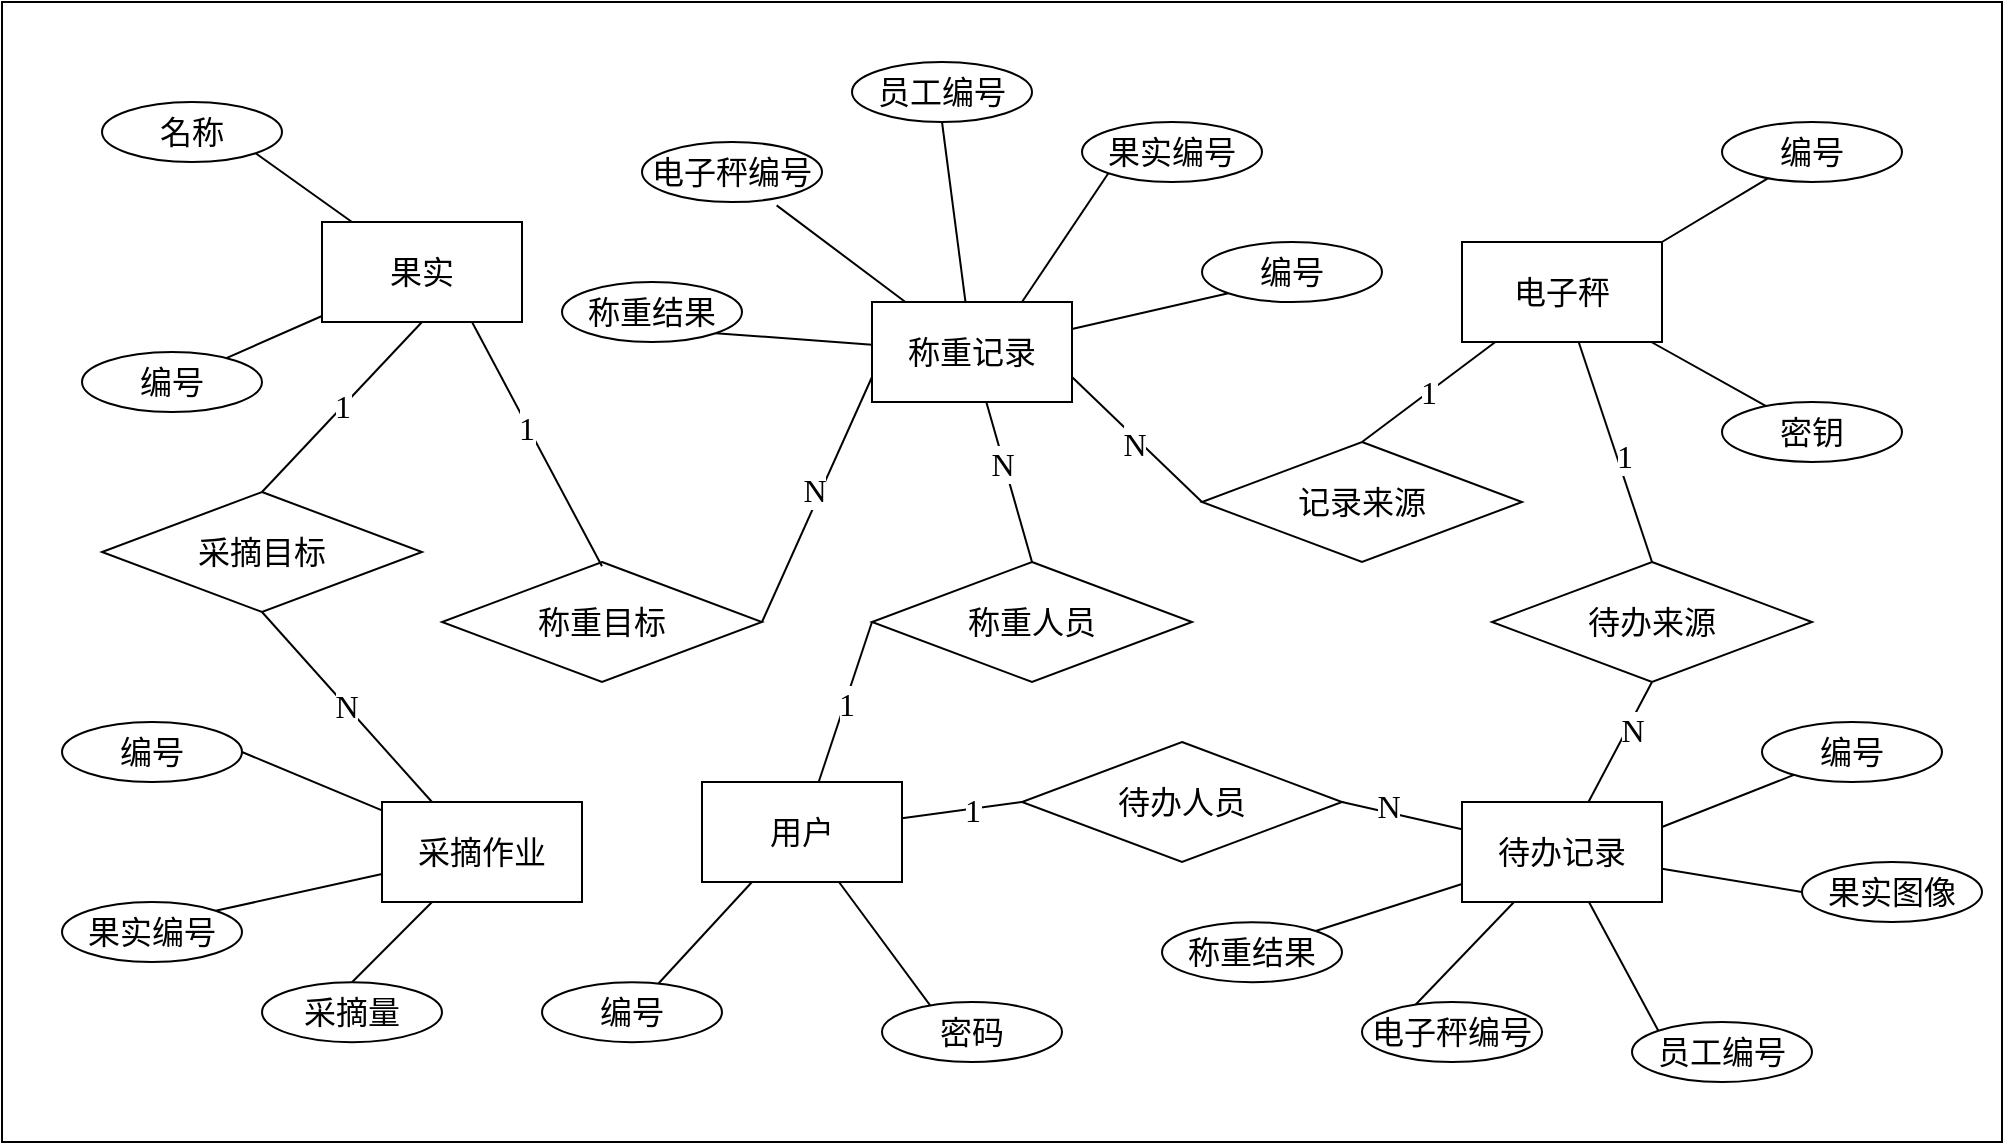 <mxfile>
    <diagram id="hqitrBEsFxFD-rjdB9nJ" name="Page-1">
        <mxGraphModel dx="2132" dy="1258" grid="1" gridSize="10" guides="1" tooltips="1" connect="1" arrows="1" fold="1" page="1" pageScale="1" pageWidth="850" pageHeight="1100" math="0" shadow="0">
            <root>
                <mxCell id="0"/>
                <mxCell id="1" parent="0"/>
                <mxCell id="207" value="" style="rounded=0;whiteSpace=wrap;html=1;" vertex="1" parent="1">
                    <mxGeometry x="-10" y="20" width="1000" height="570" as="geometry"/>
                </mxCell>
                <mxCell id="13" style="edgeStyle=none;html=1;strokeColor=default;endArrow=none;endFill=0;fontSize=16;fontFamily=Songti SC;" parent="1" source="4" target="11" edge="1">
                    <mxGeometry relative="1" as="geometry"/>
                </mxCell>
                <mxCell id="150" style="edgeStyle=none;html=1;entryX=1;entryY=1;entryDx=0;entryDy=0;endArrow=none;endFill=0;fontFamily=Songti SC;fontSize=16;" parent="1" source="4" target="12" edge="1">
                    <mxGeometry relative="1" as="geometry"/>
                </mxCell>
                <mxCell id="4" value="果实" style="whiteSpace=wrap;html=1;align=center;fontSize=16;fontFamily=Songti SC;" parent="1" vertex="1">
                    <mxGeometry x="150" y="130" width="100" height="50" as="geometry"/>
                </mxCell>
                <mxCell id="97" style="edgeStyle=none;html=1;entryX=1;entryY=0.5;entryDx=0;entryDy=0;endArrow=none;endFill=0;fontSize=16;fontFamily=Songti SC;" parent="1" source="5" target="88" edge="1">
                    <mxGeometry relative="1" as="geometry"/>
                </mxCell>
                <mxCell id="98" style="edgeStyle=none;html=1;entryX=1;entryY=0;entryDx=0;entryDy=0;endArrow=none;endFill=0;fontSize=16;fontFamily=Songti SC;" parent="1" source="5" target="93" edge="1">
                    <mxGeometry relative="1" as="geometry"/>
                </mxCell>
                <mxCell id="101" style="edgeStyle=none;html=1;entryX=0.5;entryY=0;entryDx=0;entryDy=0;endArrow=none;endFill=0;fontSize=16;fontFamily=Songti SC;" parent="1" source="5" target="96" edge="1">
                    <mxGeometry relative="1" as="geometry"/>
                </mxCell>
                <mxCell id="5" value="采摘作业" style="whiteSpace=wrap;html=1;align=center;fontSize=16;fontFamily=Songti SC;" parent="1" vertex="1">
                    <mxGeometry x="180" y="420" width="100" height="50" as="geometry"/>
                </mxCell>
                <mxCell id="60" value="1" style="edgeStyle=none;html=1;entryX=0.5;entryY=1;entryDx=0;entryDy=0;strokeColor=default;endArrow=none;endFill=0;fontSize=16;fontFamily=Songti SC;exitX=0.5;exitY=0;exitDx=0;exitDy=0;" parent="1" source="6" target="4" edge="1">
                    <mxGeometry relative="1" as="geometry"/>
                </mxCell>
                <mxCell id="61" value="N" style="edgeStyle=none;html=1;strokeColor=default;endArrow=none;endFill=0;fontSize=16;fontFamily=Songti SC;entryX=0.25;entryY=0;entryDx=0;entryDy=0;exitX=0.5;exitY=1;exitDx=0;exitDy=0;" parent="1" source="6" target="5" edge="1">
                    <mxGeometry relative="1" as="geometry">
                        <mxPoint x="240" y="430" as="targetPoint"/>
                    </mxGeometry>
                </mxCell>
                <mxCell id="6" value="采摘目标" style="shape=rhombus;perimeter=rhombusPerimeter;whiteSpace=wrap;html=1;align=center;fontSize=16;fontFamily=Songti SC;" parent="1" vertex="1">
                    <mxGeometry x="40" y="265" width="160" height="60" as="geometry"/>
                </mxCell>
                <mxCell id="15" style="edgeStyle=none;html=1;strokeColor=none;endArrow=none;endFill=0;fontSize=16;fontFamily=Songti SC;" parent="1" edge="1">
                    <mxGeometry relative="1" as="geometry">
                        <mxPoint x="250" y="370" as="targetPoint"/>
                        <mxPoint x="190" y="362" as="sourcePoint"/>
                    </mxGeometry>
                </mxCell>
                <mxCell id="11" value="编号" style="ellipse;whiteSpace=wrap;html=1;align=center;fontSize=16;fontFamily=Songti SC;" parent="1" vertex="1">
                    <mxGeometry x="30" y="195" width="90" height="30" as="geometry"/>
                </mxCell>
                <mxCell id="12" value="名称" style="ellipse;whiteSpace=wrap;html=1;align=center;fontSize=16;fontFamily=Songti SC;" parent="1" vertex="1">
                    <mxGeometry x="40" y="70" width="90" height="30" as="geometry"/>
                </mxCell>
                <mxCell id="68" value="1" style="edgeStyle=none;html=1;strokeColor=default;endArrow=none;endFill=0;fontSize=16;fontFamily=Songti SC;entryX=0.5;entryY=0;entryDx=0;entryDy=0;" parent="1" source="19" target="22" edge="1">
                    <mxGeometry relative="1" as="geometry"/>
                </mxCell>
                <mxCell id="200" style="edgeStyle=none;html=1;entryX=0.5;entryY=0;entryDx=0;entryDy=0;endArrow=none;endFill=0;fontFamily=Songti SC;fontSize=16;" parent="1" source="19" target="199" edge="1">
                    <mxGeometry relative="1" as="geometry"/>
                </mxCell>
                <mxCell id="205" value="1" style="edgeLabel;html=1;align=center;verticalAlign=middle;resizable=0;points=[];fontFamily=Songti SC;fontSize=16;" parent="200" vertex="1" connectable="0">
                    <mxGeometry x="0.054" y="3" relative="1" as="geometry">
                        <mxPoint as="offset"/>
                    </mxGeometry>
                </mxCell>
                <mxCell id="19" value="电子秤" style="whiteSpace=wrap;html=1;align=center;fontSize=16;fontFamily=Songti SC;" parent="1" vertex="1">
                    <mxGeometry x="720" y="140" width="100" height="50" as="geometry"/>
                </mxCell>
                <mxCell id="152" style="edgeStyle=none;html=1;entryX=0.5;entryY=1;entryDx=0;entryDy=0;endArrow=none;endFill=0;fontFamily=Songti SC;fontSize=16;" parent="1" source="20" target="151" edge="1">
                    <mxGeometry relative="1" as="geometry"/>
                </mxCell>
                <mxCell id="189" style="edgeStyle=none;html=1;entryX=0;entryY=0.5;entryDx=0;entryDy=0;endArrow=none;endFill=0;fontFamily=Songti SC;fontSize=16;" parent="1" source="20" target="23" edge="1">
                    <mxGeometry relative="1" as="geometry"/>
                </mxCell>
                <mxCell id="191" value="1" style="edgeLabel;html=1;align=center;verticalAlign=middle;resizable=0;points=[];fontFamily=Songti SC;fontSize=16;" parent="189" vertex="1" connectable="0">
                    <mxGeometry x="-0.026" relative="1" as="geometry">
                        <mxPoint as="offset"/>
                    </mxGeometry>
                </mxCell>
                <mxCell id="197" style="edgeStyle=none;html=1;entryX=0;entryY=0.5;entryDx=0;entryDy=0;endArrow=none;endFill=0;fontFamily=Songti SC;fontSize=16;" parent="1" source="20" target="196" edge="1">
                    <mxGeometry relative="1" as="geometry"/>
                </mxCell>
                <mxCell id="203" value="1" style="edgeLabel;html=1;align=center;verticalAlign=middle;resizable=0;points=[];fontFamily=Songti SC;fontSize=16;" parent="197" vertex="1" connectable="0">
                    <mxGeometry x="0.122" relative="1" as="geometry">
                        <mxPoint x="1" as="offset"/>
                    </mxGeometry>
                </mxCell>
                <mxCell id="20" value="用户" style="whiteSpace=wrap;html=1;align=center;fontSize=16;fontFamily=Songti SC;" parent="1" vertex="1">
                    <mxGeometry x="340" y="410" width="100" height="50" as="geometry"/>
                </mxCell>
                <mxCell id="183" style="edgeStyle=none;html=1;entryX=1;entryY=1;entryDx=0;entryDy=0;endArrow=none;endFill=0;fontFamily=Songti SC;fontSize=16;" parent="1" source="21" target="104" edge="1">
                    <mxGeometry relative="1" as="geometry"/>
                </mxCell>
                <mxCell id="185" style="edgeStyle=none;html=1;entryX=0.5;entryY=1;entryDx=0;entryDy=0;endArrow=none;endFill=0;fontFamily=Songti SC;fontSize=16;" parent="1" source="21" target="91" edge="1">
                    <mxGeometry relative="1" as="geometry"/>
                </mxCell>
                <mxCell id="186" style="edgeStyle=none;html=1;exitX=0.75;exitY=0;exitDx=0;exitDy=0;entryX=0;entryY=1;entryDx=0;entryDy=0;endArrow=none;endFill=0;fontFamily=Songti SC;fontSize=16;" parent="1" source="21" target="89" edge="1">
                    <mxGeometry relative="1" as="geometry"/>
                </mxCell>
                <mxCell id="188" style="edgeStyle=none;html=1;entryX=0;entryY=1;entryDx=0;entryDy=0;endArrow=none;endFill=0;fontFamily=Songti SC;fontSize=16;" parent="1" source="21" target="92" edge="1">
                    <mxGeometry relative="1" as="geometry"/>
                </mxCell>
                <mxCell id="190" style="edgeStyle=none;html=1;entryX=0.5;entryY=0;entryDx=0;entryDy=0;endArrow=none;endFill=0;fontFamily=Songti SC;fontSize=16;" parent="1" source="21" target="23" edge="1">
                    <mxGeometry relative="1" as="geometry"/>
                </mxCell>
                <mxCell id="192" value="N" style="edgeLabel;html=1;align=center;verticalAlign=middle;resizable=0;points=[];fontFamily=Songti SC;fontSize=16;" parent="190" vertex="1" connectable="0">
                    <mxGeometry x="-0.234" y="-1" relative="1" as="geometry">
                        <mxPoint as="offset"/>
                    </mxGeometry>
                </mxCell>
                <mxCell id="21" value="称重记录" style="whiteSpace=wrap;html=1;align=center;fontSize=16;fontFamily=Songti SC;" parent="1" vertex="1">
                    <mxGeometry x="425" y="170" width="100" height="50" as="geometry"/>
                </mxCell>
                <mxCell id="69" style="edgeStyle=none;html=1;entryX=1;entryY=0.75;entryDx=0;entryDy=0;strokeColor=default;endArrow=none;endFill=0;fontSize=16;fontFamily=Songti SC;exitX=0;exitY=0.5;exitDx=0;exitDy=0;" parent="1" source="22" target="21" edge="1">
                    <mxGeometry relative="1" as="geometry"/>
                </mxCell>
                <mxCell id="193" value="N" style="edgeLabel;html=1;align=center;verticalAlign=middle;resizable=0;points=[];fontFamily=Songti SC;fontSize=16;" parent="69" vertex="1" connectable="0">
                    <mxGeometry x="0.002" y="2" relative="1" as="geometry">
                        <mxPoint as="offset"/>
                    </mxGeometry>
                </mxCell>
                <mxCell id="22" value="记录来源" style="shape=rhombus;perimeter=rhombusPerimeter;whiteSpace=wrap;html=1;align=center;fontSize=16;fontFamily=Songti SC;" parent="1" vertex="1">
                    <mxGeometry x="590" y="240" width="160" height="60" as="geometry"/>
                </mxCell>
                <mxCell id="23" value="称重人员" style="shape=rhombus;perimeter=rhombusPerimeter;whiteSpace=wrap;html=1;align=center;fontSize=16;fontFamily=Songti SC;" parent="1" vertex="1">
                    <mxGeometry x="425" y="300" width="160" height="60" as="geometry"/>
                </mxCell>
                <mxCell id="73" style="edgeStyle=none;html=1;entryX=0;entryY=0.75;entryDx=0;entryDy=0;strokeColor=default;endArrow=none;endFill=0;exitX=1;exitY=0.5;exitDx=0;exitDy=0;fontSize=16;fontFamily=Songti SC;" parent="1" source="39" target="21" edge="1">
                    <mxGeometry relative="1" as="geometry"/>
                </mxCell>
                <mxCell id="75" value="N" style="edgeLabel;html=1;align=center;verticalAlign=middle;resizable=0;points=[];fontSize=16;fontFamily=Songti SC;" parent="73" vertex="1" connectable="0">
                    <mxGeometry x="0.049" y="3" width="40" height="30" relative="1" as="geometry">
                        <mxPoint x="-20" y="-15" as="offset"/>
                    </mxGeometry>
                </mxCell>
                <mxCell id="39" value="称重目标" style="shape=rhombus;perimeter=rhombusPerimeter;whiteSpace=wrap;html=1;align=center;fontSize=16;fontFamily=Songti SC;" parent="1" vertex="1">
                    <mxGeometry x="210" y="300" width="160" height="60" as="geometry"/>
                </mxCell>
                <mxCell id="78" style="edgeStyle=none;html=1;entryX=0.25;entryY=1;entryDx=0;entryDy=0;endArrow=none;endFill=0;fontSize=16;fontFamily=Songti SC;" parent="1" source="76" target="20" edge="1">
                    <mxGeometry relative="1" as="geometry"/>
                </mxCell>
                <mxCell id="76" value="编号" style="ellipse;whiteSpace=wrap;html=1;align=center;fontSize=16;fontFamily=Songti SC;" parent="1" vertex="1">
                    <mxGeometry x="260" y="510.09" width="90" height="30" as="geometry"/>
                </mxCell>
                <mxCell id="86" style="edgeStyle=none;html=1;entryX=1;entryY=0;entryDx=0;entryDy=0;endArrow=none;endFill=0;fontSize=16;fontFamily=Songti SC;" parent="1" source="84" target="19" edge="1">
                    <mxGeometry relative="1" as="geometry"/>
                </mxCell>
                <mxCell id="84" value="编号" style="ellipse;whiteSpace=wrap;html=1;align=center;fontSize=16;fontFamily=Songti SC;" parent="1" vertex="1">
                    <mxGeometry x="850" y="80" width="90" height="30" as="geometry"/>
                </mxCell>
                <mxCell id="87" style="edgeStyle=none;html=1;endArrow=none;endFill=0;fontSize=16;fontFamily=Songti SC;" parent="1" source="85" target="19" edge="1">
                    <mxGeometry relative="1" as="geometry"/>
                </mxCell>
                <mxCell id="85" value="密钥" style="ellipse;whiteSpace=wrap;html=1;align=center;fontSize=16;fontFamily=Songti SC;" parent="1" vertex="1">
                    <mxGeometry x="850" y="220" width="90" height="30" as="geometry"/>
                </mxCell>
                <mxCell id="88" value="编号" style="ellipse;whiteSpace=wrap;html=1;align=center;fontSize=16;fontFamily=Songti SC;" parent="1" vertex="1">
                    <mxGeometry x="20" y="380.0" width="90" height="30" as="geometry"/>
                </mxCell>
                <mxCell id="89" value="果实编号" style="ellipse;whiteSpace=wrap;html=1;align=center;fontSize=16;fontFamily=Songti SC;" parent="1" vertex="1">
                    <mxGeometry x="530" y="80" width="90" height="30" as="geometry"/>
                </mxCell>
                <mxCell id="91" value="员工编号" style="ellipse;whiteSpace=wrap;html=1;align=center;fontSize=16;fontFamily=Songti SC;" parent="1" vertex="1">
                    <mxGeometry x="415" y="50" width="90" height="30" as="geometry"/>
                </mxCell>
                <mxCell id="92" value="编号" style="ellipse;whiteSpace=wrap;html=1;align=center;fontSize=16;fontFamily=Songti SC;" parent="1" vertex="1">
                    <mxGeometry x="590" y="140" width="90" height="30" as="geometry"/>
                </mxCell>
                <mxCell id="93" value="果实编号" style="ellipse;whiteSpace=wrap;html=1;align=center;fontSize=16;fontFamily=Songti SC;" parent="1" vertex="1">
                    <mxGeometry x="20" y="470.0" width="90" height="30" as="geometry"/>
                </mxCell>
                <mxCell id="96" value="采摘量" style="ellipse;whiteSpace=wrap;html=1;align=center;fontSize=16;fontFamily=Songti SC;" parent="1" vertex="1">
                    <mxGeometry x="120" y="510.09" width="90" height="30" as="geometry"/>
                </mxCell>
                <mxCell id="102" value="电子秤编号" style="ellipse;whiteSpace=wrap;html=1;align=center;fontSize=16;fontFamily=Songti SC;" parent="1" vertex="1">
                    <mxGeometry x="310" y="90" width="90" height="30" as="geometry"/>
                </mxCell>
                <mxCell id="104" value="称重结果" style="ellipse;whiteSpace=wrap;html=1;align=center;fontSize=16;fontFamily=Songti SC;" parent="1" vertex="1">
                    <mxGeometry x="270" y="160" width="90" height="30" as="geometry"/>
                </mxCell>
                <mxCell id="151" value="密码" style="ellipse;whiteSpace=wrap;html=1;align=center;fontSize=16;fontFamily=Songti SC;" parent="1" vertex="1">
                    <mxGeometry x="430" y="520" width="90" height="30" as="geometry"/>
                </mxCell>
                <mxCell id="154" style="edgeStyle=none;html=1;endArrow=none;endFill=0;fontSize=16;fontFamily=Songti SC;exitX=1;exitY=0.25;exitDx=0;exitDy=0;" parent="1" source="160" target="164" edge="1">
                    <mxGeometry relative="1" as="geometry"/>
                </mxCell>
                <mxCell id="155" style="edgeStyle=none;html=1;entryX=0;entryY=0.5;entryDx=0;entryDy=0;endArrow=none;endFill=0;fontSize=16;fontFamily=Songti SC;" parent="1" source="160" target="162" edge="1">
                    <mxGeometry relative="1" as="geometry"/>
                </mxCell>
                <mxCell id="156" style="edgeStyle=none;html=1;entryX=0;entryY=0;entryDx=0;entryDy=0;endArrow=none;endFill=0;fontSize=16;fontFamily=Songti SC;" parent="1" source="160" target="163" edge="1">
                    <mxGeometry relative="1" as="geometry"/>
                </mxCell>
                <mxCell id="157" style="edgeStyle=none;html=1;entryX=0.28;entryY=0.1;entryDx=0;entryDy=0;entryPerimeter=0;endArrow=none;endFill=0;fontSize=16;fontFamily=Songti SC;" parent="1" source="160" target="165" edge="1">
                    <mxGeometry relative="1" as="geometry"/>
                </mxCell>
                <mxCell id="159" style="edgeStyle=none;html=1;entryX=1;entryY=0;entryDx=0;entryDy=0;endArrow=none;endFill=0;fontSize=16;fontFamily=Songti SC;" parent="1" source="160" target="167" edge="1">
                    <mxGeometry relative="1" as="geometry"/>
                </mxCell>
                <mxCell id="198" style="edgeStyle=none;html=1;entryX=1;entryY=0.5;entryDx=0;entryDy=0;endArrow=none;endFill=0;fontFamily=Songti SC;fontSize=16;" parent="1" source="160" target="196" edge="1">
                    <mxGeometry relative="1" as="geometry"/>
                </mxCell>
                <mxCell id="204" value="N" style="edgeLabel;html=1;align=center;verticalAlign=middle;resizable=0;points=[];fontFamily=Songti SC;fontSize=16;" parent="198" vertex="1" connectable="0">
                    <mxGeometry x="0.254" y="-3" relative="1" as="geometry">
                        <mxPoint as="offset"/>
                    </mxGeometry>
                </mxCell>
                <mxCell id="201" style="edgeStyle=none;html=1;entryX=0.5;entryY=1;entryDx=0;entryDy=0;endArrow=none;endFill=0;fontFamily=Songti SC;fontSize=16;" parent="1" source="160" target="199" edge="1">
                    <mxGeometry relative="1" as="geometry"/>
                </mxCell>
                <mxCell id="206" value="N" style="edgeLabel;html=1;align=center;verticalAlign=middle;resizable=0;points=[];fontFamily=Songti SC;fontSize=16;" parent="201" vertex="1" connectable="0">
                    <mxGeometry x="0.254" y="-2" relative="1" as="geometry">
                        <mxPoint as="offset"/>
                    </mxGeometry>
                </mxCell>
                <mxCell id="160" value="待办记录" style="whiteSpace=wrap;html=1;align=center;fontSize=16;fontFamily=Songti SC;" parent="1" vertex="1">
                    <mxGeometry x="720" y="420" width="100" height="50" as="geometry"/>
                </mxCell>
                <mxCell id="162" value="果实图像" style="ellipse;whiteSpace=wrap;html=1;align=center;fontSize=16;fontFamily=Songti SC;" parent="1" vertex="1">
                    <mxGeometry x="890" y="450" width="90" height="30" as="geometry"/>
                </mxCell>
                <mxCell id="163" value="员工编号" style="ellipse;whiteSpace=wrap;html=1;align=center;fontSize=16;fontFamily=Songti SC;" parent="1" vertex="1">
                    <mxGeometry x="805" y="530" width="90" height="30" as="geometry"/>
                </mxCell>
                <mxCell id="164" value="编号" style="ellipse;whiteSpace=wrap;html=1;align=center;fontSize=16;fontFamily=Songti SC;" parent="1" vertex="1">
                    <mxGeometry x="870" y="380" width="90" height="30" as="geometry"/>
                </mxCell>
                <mxCell id="165" value="电子秤编号" style="ellipse;whiteSpace=wrap;html=1;align=center;fontSize=16;fontFamily=Songti SC;" parent="1" vertex="1">
                    <mxGeometry x="670" y="520" width="90" height="30" as="geometry"/>
                </mxCell>
                <mxCell id="167" value="称重结果" style="ellipse;whiteSpace=wrap;html=1;align=center;fontSize=16;fontFamily=Songti SC;" parent="1" vertex="1">
                    <mxGeometry x="570" y="480.09" width="90" height="30" as="geometry"/>
                </mxCell>
                <mxCell id="172" style="edgeStyle=none;html=1;entryX=0.5;entryY=0.036;entryDx=0;entryDy=0;entryPerimeter=0;exitX=0.75;exitY=1;exitDx=0;exitDy=0;endArrow=none;endFill=0;fontFamily=Songti SC;fontSize=16;" parent="1" source="4" target="39" edge="1">
                    <mxGeometry relative="1" as="geometry">
                        <mxPoint x="270" y="240" as="sourcePoint"/>
                    </mxGeometry>
                </mxCell>
                <mxCell id="173" value="1" style="edgeLabel;html=1;align=center;verticalAlign=middle;resizable=0;points=[];fontFamily=Songti SC;fontSize=16;" parent="172" vertex="1" connectable="0">
                    <mxGeometry x="-0.138" y="-1" relative="1" as="geometry">
                        <mxPoint as="offset"/>
                    </mxGeometry>
                </mxCell>
                <mxCell id="184" style="edgeStyle=none;html=1;entryX=0.748;entryY=1.056;entryDx=0;entryDy=0;entryPerimeter=0;endArrow=none;endFill=0;fontFamily=Songti SC;fontSize=16;" parent="1" source="21" target="102" edge="1">
                    <mxGeometry relative="1" as="geometry"/>
                </mxCell>
                <mxCell id="196" value="待办人员" style="shape=rhombus;perimeter=rhombusPerimeter;whiteSpace=wrap;html=1;align=center;fontSize=16;fontFamily=Songti SC;" parent="1" vertex="1">
                    <mxGeometry x="500" y="390" width="160" height="60" as="geometry"/>
                </mxCell>
                <mxCell id="199" value="待办来源" style="shape=rhombus;perimeter=rhombusPerimeter;whiteSpace=wrap;html=1;align=center;fontSize=16;fontFamily=Songti SC;" parent="1" vertex="1">
                    <mxGeometry x="735" y="300" width="160" height="60" as="geometry"/>
                </mxCell>
            </root>
        </mxGraphModel>
    </diagram>
</mxfile>